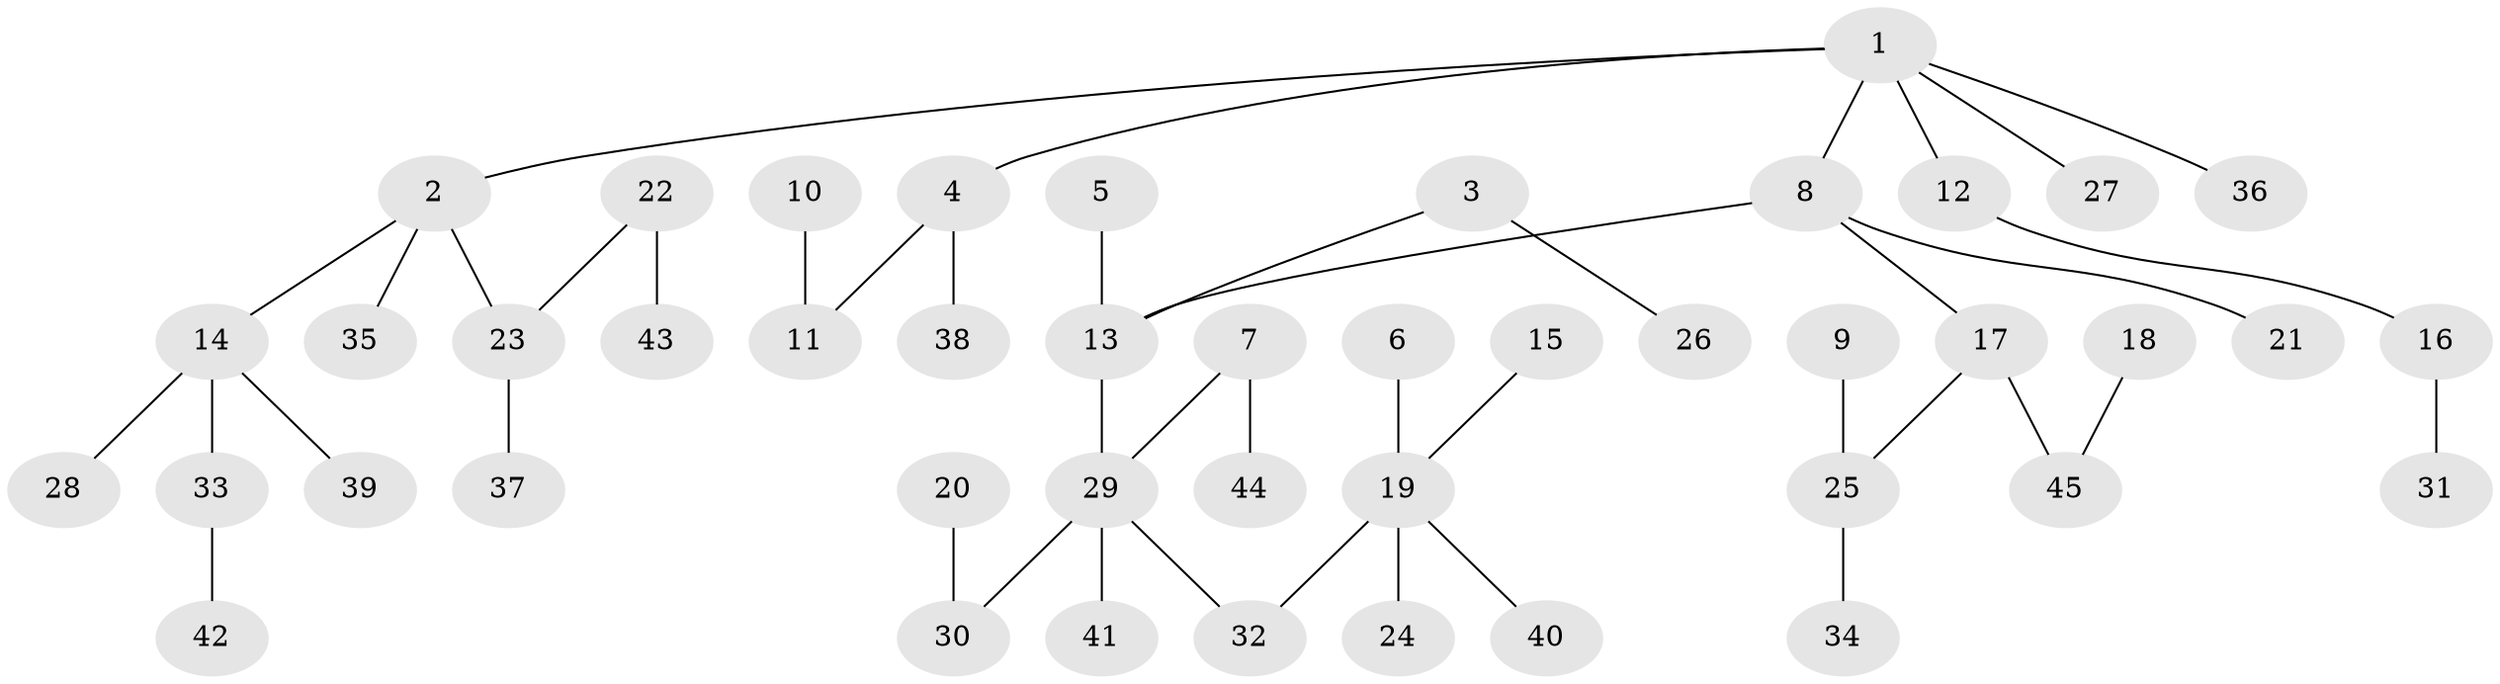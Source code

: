 // original degree distribution, {3: 0.11235955056179775, 5: 0.0898876404494382, 2: 0.25842696629213485, 4: 0.0449438202247191, 1: 0.4943820224719101}
// Generated by graph-tools (version 1.1) at 2025/50/03/09/25 03:50:17]
// undirected, 45 vertices, 44 edges
graph export_dot {
graph [start="1"]
  node [color=gray90,style=filled];
  1;
  2;
  3;
  4;
  5;
  6;
  7;
  8;
  9;
  10;
  11;
  12;
  13;
  14;
  15;
  16;
  17;
  18;
  19;
  20;
  21;
  22;
  23;
  24;
  25;
  26;
  27;
  28;
  29;
  30;
  31;
  32;
  33;
  34;
  35;
  36;
  37;
  38;
  39;
  40;
  41;
  42;
  43;
  44;
  45;
  1 -- 2 [weight=1.0];
  1 -- 4 [weight=1.0];
  1 -- 8 [weight=1.0];
  1 -- 12 [weight=1.0];
  1 -- 27 [weight=1.0];
  1 -- 36 [weight=1.0];
  2 -- 14 [weight=1.0];
  2 -- 23 [weight=1.0];
  2 -- 35 [weight=1.0];
  3 -- 13 [weight=1.0];
  3 -- 26 [weight=1.0];
  4 -- 11 [weight=1.0];
  4 -- 38 [weight=1.0];
  5 -- 13 [weight=1.0];
  6 -- 19 [weight=1.0];
  7 -- 29 [weight=1.0];
  7 -- 44 [weight=1.0];
  8 -- 13 [weight=1.0];
  8 -- 17 [weight=1.0];
  8 -- 21 [weight=1.0];
  9 -- 25 [weight=1.0];
  10 -- 11 [weight=1.0];
  12 -- 16 [weight=1.0];
  13 -- 29 [weight=1.0];
  14 -- 28 [weight=1.0];
  14 -- 33 [weight=1.0];
  14 -- 39 [weight=1.0];
  15 -- 19 [weight=1.0];
  16 -- 31 [weight=1.0];
  17 -- 25 [weight=1.0];
  17 -- 45 [weight=1.0];
  18 -- 45 [weight=1.0];
  19 -- 24 [weight=1.0];
  19 -- 32 [weight=1.0];
  19 -- 40 [weight=1.0];
  20 -- 30 [weight=1.0];
  22 -- 23 [weight=1.0];
  22 -- 43 [weight=1.0];
  23 -- 37 [weight=1.0];
  25 -- 34 [weight=1.0];
  29 -- 30 [weight=1.0];
  29 -- 32 [weight=1.0];
  29 -- 41 [weight=1.0];
  33 -- 42 [weight=1.0];
}
